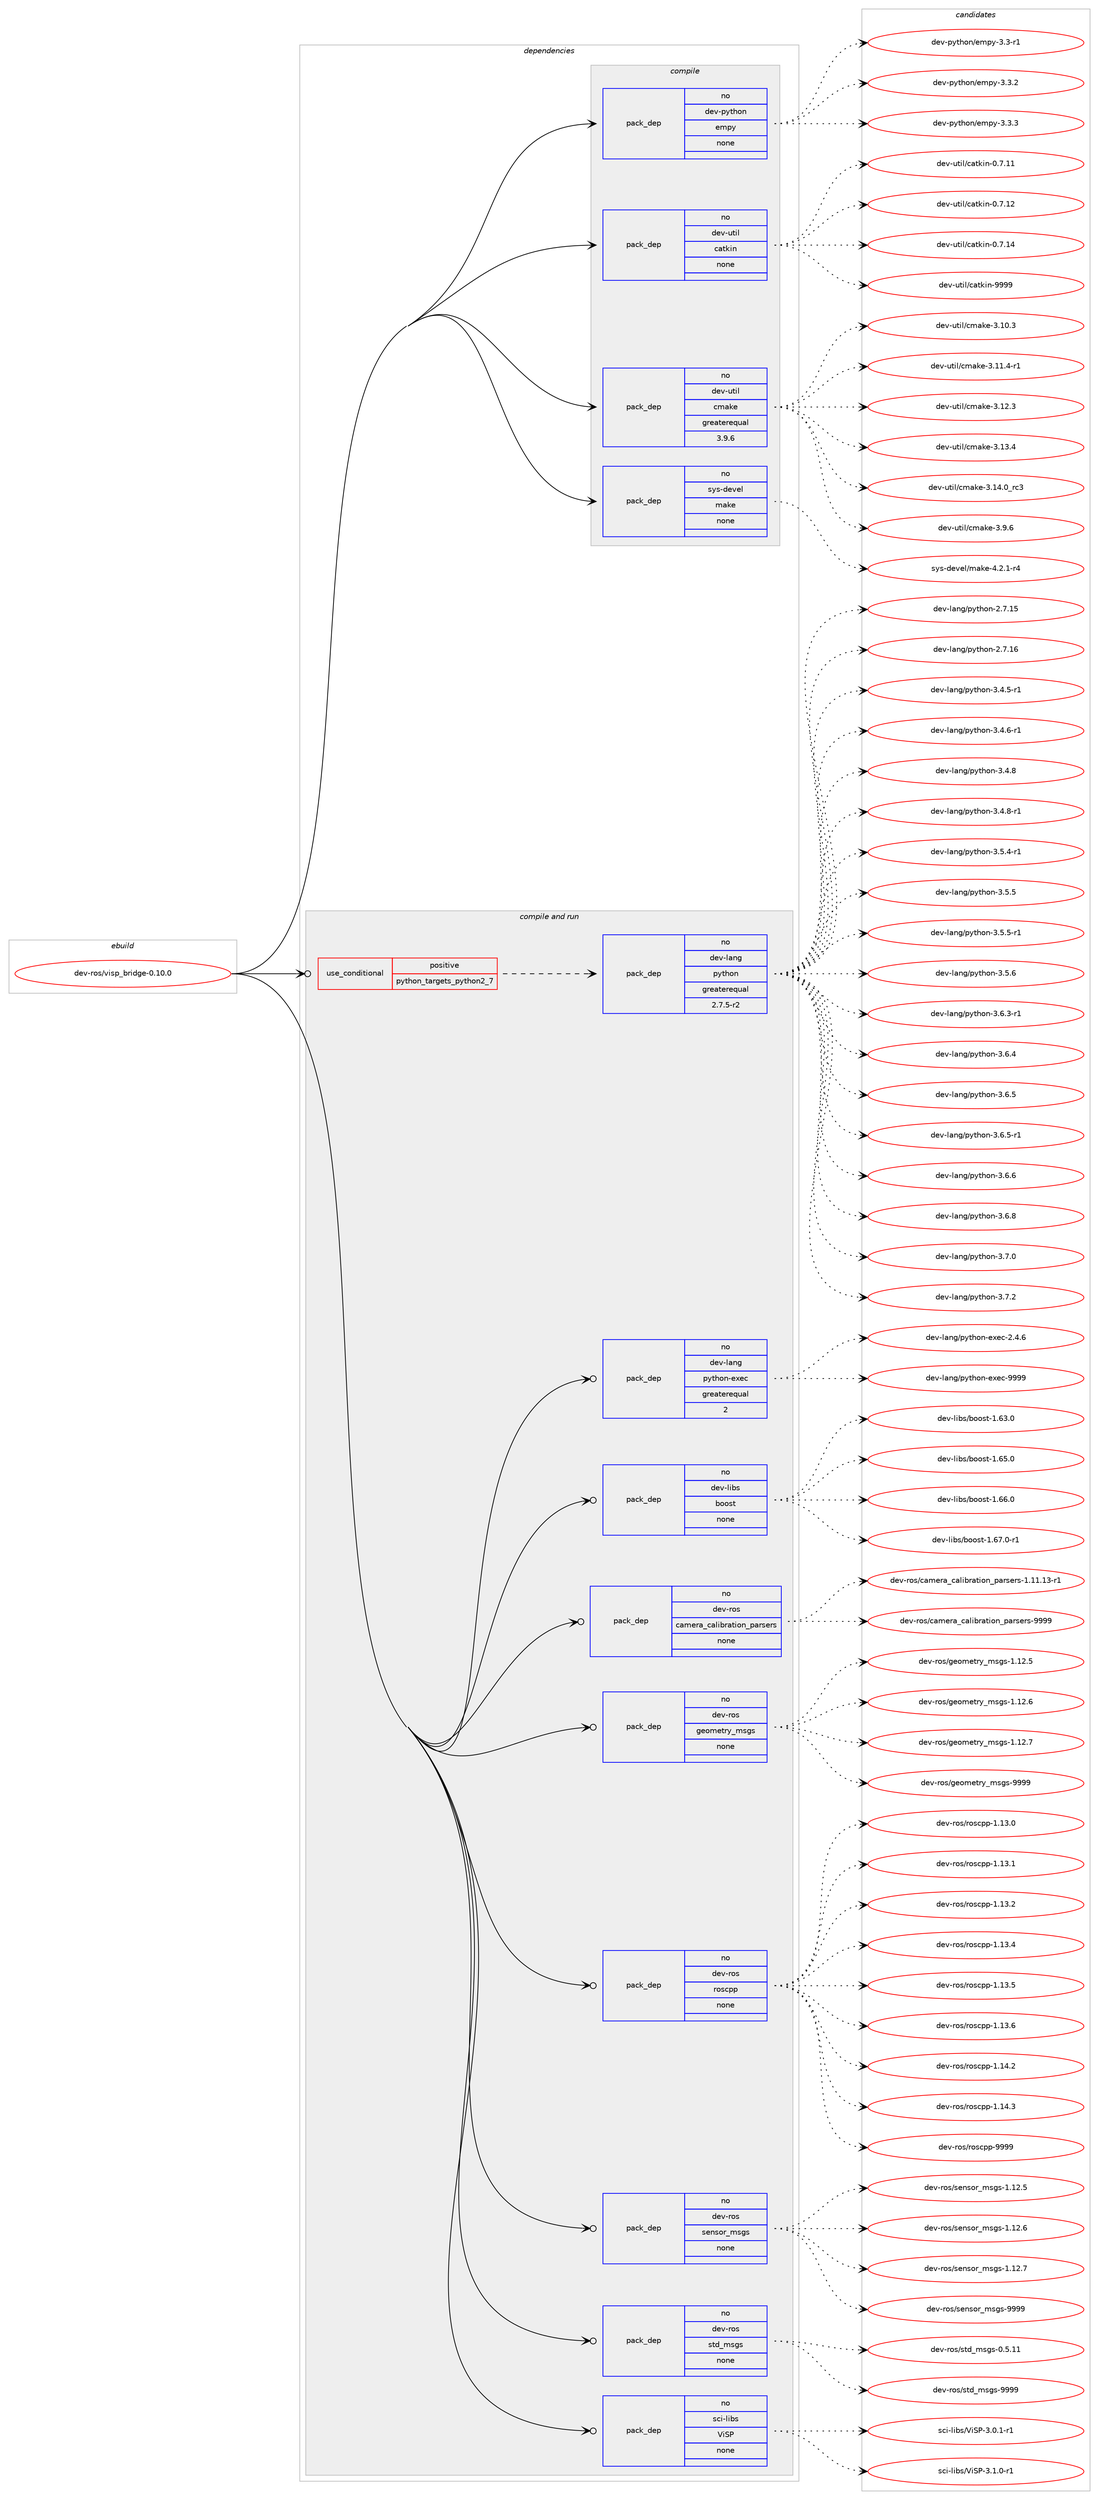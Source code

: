 digraph prolog {

# *************
# Graph options
# *************

newrank=true;
concentrate=true;
compound=true;
graph [rankdir=LR,fontname=Helvetica,fontsize=10,ranksep=1.5];#, ranksep=2.5, nodesep=0.2];
edge  [arrowhead=vee];
node  [fontname=Helvetica,fontsize=10];

# **********
# The ebuild
# **********

subgraph cluster_leftcol {
color=gray;
rank=same;
label=<<i>ebuild</i>>;
id [label="dev-ros/visp_bridge-0.10.0", color=red, width=4, href="../dev-ros/visp_bridge-0.10.0.svg"];
}

# ****************
# The dependencies
# ****************

subgraph cluster_midcol {
color=gray;
label=<<i>dependencies</i>>;
subgraph cluster_compile {
fillcolor="#eeeeee";
style=filled;
label=<<i>compile</i>>;
subgraph pack1061960 {
dependency1477220 [label=<<TABLE BORDER="0" CELLBORDER="1" CELLSPACING="0" CELLPADDING="4" WIDTH="220"><TR><TD ROWSPAN="6" CELLPADDING="30">pack_dep</TD></TR><TR><TD WIDTH="110">no</TD></TR><TR><TD>dev-python</TD></TR><TR><TD>empy</TD></TR><TR><TD>none</TD></TR><TR><TD></TD></TR></TABLE>>, shape=none, color=blue];
}
id:e -> dependency1477220:w [weight=20,style="solid",arrowhead="vee"];
subgraph pack1061961 {
dependency1477221 [label=<<TABLE BORDER="0" CELLBORDER="1" CELLSPACING="0" CELLPADDING="4" WIDTH="220"><TR><TD ROWSPAN="6" CELLPADDING="30">pack_dep</TD></TR><TR><TD WIDTH="110">no</TD></TR><TR><TD>dev-util</TD></TR><TR><TD>catkin</TD></TR><TR><TD>none</TD></TR><TR><TD></TD></TR></TABLE>>, shape=none, color=blue];
}
id:e -> dependency1477221:w [weight=20,style="solid",arrowhead="vee"];
subgraph pack1061962 {
dependency1477222 [label=<<TABLE BORDER="0" CELLBORDER="1" CELLSPACING="0" CELLPADDING="4" WIDTH="220"><TR><TD ROWSPAN="6" CELLPADDING="30">pack_dep</TD></TR><TR><TD WIDTH="110">no</TD></TR><TR><TD>dev-util</TD></TR><TR><TD>cmake</TD></TR><TR><TD>greaterequal</TD></TR><TR><TD>3.9.6</TD></TR></TABLE>>, shape=none, color=blue];
}
id:e -> dependency1477222:w [weight=20,style="solid",arrowhead="vee"];
subgraph pack1061963 {
dependency1477223 [label=<<TABLE BORDER="0" CELLBORDER="1" CELLSPACING="0" CELLPADDING="4" WIDTH="220"><TR><TD ROWSPAN="6" CELLPADDING="30">pack_dep</TD></TR><TR><TD WIDTH="110">no</TD></TR><TR><TD>sys-devel</TD></TR><TR><TD>make</TD></TR><TR><TD>none</TD></TR><TR><TD></TD></TR></TABLE>>, shape=none, color=blue];
}
id:e -> dependency1477223:w [weight=20,style="solid",arrowhead="vee"];
}
subgraph cluster_compileandrun {
fillcolor="#eeeeee";
style=filled;
label=<<i>compile and run</i>>;
subgraph cond391870 {
dependency1477224 [label=<<TABLE BORDER="0" CELLBORDER="1" CELLSPACING="0" CELLPADDING="4"><TR><TD ROWSPAN="3" CELLPADDING="10">use_conditional</TD></TR><TR><TD>positive</TD></TR><TR><TD>python_targets_python2_7</TD></TR></TABLE>>, shape=none, color=red];
subgraph pack1061964 {
dependency1477225 [label=<<TABLE BORDER="0" CELLBORDER="1" CELLSPACING="0" CELLPADDING="4" WIDTH="220"><TR><TD ROWSPAN="6" CELLPADDING="30">pack_dep</TD></TR><TR><TD WIDTH="110">no</TD></TR><TR><TD>dev-lang</TD></TR><TR><TD>python</TD></TR><TR><TD>greaterequal</TD></TR><TR><TD>2.7.5-r2</TD></TR></TABLE>>, shape=none, color=blue];
}
dependency1477224:e -> dependency1477225:w [weight=20,style="dashed",arrowhead="vee"];
}
id:e -> dependency1477224:w [weight=20,style="solid",arrowhead="odotvee"];
subgraph pack1061965 {
dependency1477226 [label=<<TABLE BORDER="0" CELLBORDER="1" CELLSPACING="0" CELLPADDING="4" WIDTH="220"><TR><TD ROWSPAN="6" CELLPADDING="30">pack_dep</TD></TR><TR><TD WIDTH="110">no</TD></TR><TR><TD>dev-lang</TD></TR><TR><TD>python-exec</TD></TR><TR><TD>greaterequal</TD></TR><TR><TD>2</TD></TR></TABLE>>, shape=none, color=blue];
}
id:e -> dependency1477226:w [weight=20,style="solid",arrowhead="odotvee"];
subgraph pack1061966 {
dependency1477227 [label=<<TABLE BORDER="0" CELLBORDER="1" CELLSPACING="0" CELLPADDING="4" WIDTH="220"><TR><TD ROWSPAN="6" CELLPADDING="30">pack_dep</TD></TR><TR><TD WIDTH="110">no</TD></TR><TR><TD>dev-libs</TD></TR><TR><TD>boost</TD></TR><TR><TD>none</TD></TR><TR><TD></TD></TR></TABLE>>, shape=none, color=blue];
}
id:e -> dependency1477227:w [weight=20,style="solid",arrowhead="odotvee"];
subgraph pack1061967 {
dependency1477228 [label=<<TABLE BORDER="0" CELLBORDER="1" CELLSPACING="0" CELLPADDING="4" WIDTH="220"><TR><TD ROWSPAN="6" CELLPADDING="30">pack_dep</TD></TR><TR><TD WIDTH="110">no</TD></TR><TR><TD>dev-ros</TD></TR><TR><TD>camera_calibration_parsers</TD></TR><TR><TD>none</TD></TR><TR><TD></TD></TR></TABLE>>, shape=none, color=blue];
}
id:e -> dependency1477228:w [weight=20,style="solid",arrowhead="odotvee"];
subgraph pack1061968 {
dependency1477229 [label=<<TABLE BORDER="0" CELLBORDER="1" CELLSPACING="0" CELLPADDING="4" WIDTH="220"><TR><TD ROWSPAN="6" CELLPADDING="30">pack_dep</TD></TR><TR><TD WIDTH="110">no</TD></TR><TR><TD>dev-ros</TD></TR><TR><TD>geometry_msgs</TD></TR><TR><TD>none</TD></TR><TR><TD></TD></TR></TABLE>>, shape=none, color=blue];
}
id:e -> dependency1477229:w [weight=20,style="solid",arrowhead="odotvee"];
subgraph pack1061969 {
dependency1477230 [label=<<TABLE BORDER="0" CELLBORDER="1" CELLSPACING="0" CELLPADDING="4" WIDTH="220"><TR><TD ROWSPAN="6" CELLPADDING="30">pack_dep</TD></TR><TR><TD WIDTH="110">no</TD></TR><TR><TD>dev-ros</TD></TR><TR><TD>roscpp</TD></TR><TR><TD>none</TD></TR><TR><TD></TD></TR></TABLE>>, shape=none, color=blue];
}
id:e -> dependency1477230:w [weight=20,style="solid",arrowhead="odotvee"];
subgraph pack1061970 {
dependency1477231 [label=<<TABLE BORDER="0" CELLBORDER="1" CELLSPACING="0" CELLPADDING="4" WIDTH="220"><TR><TD ROWSPAN="6" CELLPADDING="30">pack_dep</TD></TR><TR><TD WIDTH="110">no</TD></TR><TR><TD>dev-ros</TD></TR><TR><TD>sensor_msgs</TD></TR><TR><TD>none</TD></TR><TR><TD></TD></TR></TABLE>>, shape=none, color=blue];
}
id:e -> dependency1477231:w [weight=20,style="solid",arrowhead="odotvee"];
subgraph pack1061971 {
dependency1477232 [label=<<TABLE BORDER="0" CELLBORDER="1" CELLSPACING="0" CELLPADDING="4" WIDTH="220"><TR><TD ROWSPAN="6" CELLPADDING="30">pack_dep</TD></TR><TR><TD WIDTH="110">no</TD></TR><TR><TD>dev-ros</TD></TR><TR><TD>std_msgs</TD></TR><TR><TD>none</TD></TR><TR><TD></TD></TR></TABLE>>, shape=none, color=blue];
}
id:e -> dependency1477232:w [weight=20,style="solid",arrowhead="odotvee"];
subgraph pack1061972 {
dependency1477233 [label=<<TABLE BORDER="0" CELLBORDER="1" CELLSPACING="0" CELLPADDING="4" WIDTH="220"><TR><TD ROWSPAN="6" CELLPADDING="30">pack_dep</TD></TR><TR><TD WIDTH="110">no</TD></TR><TR><TD>sci-libs</TD></TR><TR><TD>ViSP</TD></TR><TR><TD>none</TD></TR><TR><TD></TD></TR></TABLE>>, shape=none, color=blue];
}
id:e -> dependency1477233:w [weight=20,style="solid",arrowhead="odotvee"];
}
subgraph cluster_run {
fillcolor="#eeeeee";
style=filled;
label=<<i>run</i>>;
}
}

# **************
# The candidates
# **************

subgraph cluster_choices {
rank=same;
color=gray;
label=<<i>candidates</i>>;

subgraph choice1061960 {
color=black;
nodesep=1;
choice1001011184511212111610411111047101109112121455146514511449 [label="dev-python/empy-3.3-r1", color=red, width=4,href="../dev-python/empy-3.3-r1.svg"];
choice1001011184511212111610411111047101109112121455146514650 [label="dev-python/empy-3.3.2", color=red, width=4,href="../dev-python/empy-3.3.2.svg"];
choice1001011184511212111610411111047101109112121455146514651 [label="dev-python/empy-3.3.3", color=red, width=4,href="../dev-python/empy-3.3.3.svg"];
dependency1477220:e -> choice1001011184511212111610411111047101109112121455146514511449:w [style=dotted,weight="100"];
dependency1477220:e -> choice1001011184511212111610411111047101109112121455146514650:w [style=dotted,weight="100"];
dependency1477220:e -> choice1001011184511212111610411111047101109112121455146514651:w [style=dotted,weight="100"];
}
subgraph choice1061961 {
color=black;
nodesep=1;
choice1001011184511711610510847999711610710511045484655464949 [label="dev-util/catkin-0.7.11", color=red, width=4,href="../dev-util/catkin-0.7.11.svg"];
choice1001011184511711610510847999711610710511045484655464950 [label="dev-util/catkin-0.7.12", color=red, width=4,href="../dev-util/catkin-0.7.12.svg"];
choice1001011184511711610510847999711610710511045484655464952 [label="dev-util/catkin-0.7.14", color=red, width=4,href="../dev-util/catkin-0.7.14.svg"];
choice100101118451171161051084799971161071051104557575757 [label="dev-util/catkin-9999", color=red, width=4,href="../dev-util/catkin-9999.svg"];
dependency1477221:e -> choice1001011184511711610510847999711610710511045484655464949:w [style=dotted,weight="100"];
dependency1477221:e -> choice1001011184511711610510847999711610710511045484655464950:w [style=dotted,weight="100"];
dependency1477221:e -> choice1001011184511711610510847999711610710511045484655464952:w [style=dotted,weight="100"];
dependency1477221:e -> choice100101118451171161051084799971161071051104557575757:w [style=dotted,weight="100"];
}
subgraph choice1061962 {
color=black;
nodesep=1;
choice1001011184511711610510847991099710710145514649484651 [label="dev-util/cmake-3.10.3", color=red, width=4,href="../dev-util/cmake-3.10.3.svg"];
choice10010111845117116105108479910997107101455146494946524511449 [label="dev-util/cmake-3.11.4-r1", color=red, width=4,href="../dev-util/cmake-3.11.4-r1.svg"];
choice1001011184511711610510847991099710710145514649504651 [label="dev-util/cmake-3.12.3", color=red, width=4,href="../dev-util/cmake-3.12.3.svg"];
choice1001011184511711610510847991099710710145514649514652 [label="dev-util/cmake-3.13.4", color=red, width=4,href="../dev-util/cmake-3.13.4.svg"];
choice1001011184511711610510847991099710710145514649524648951149951 [label="dev-util/cmake-3.14.0_rc3", color=red, width=4,href="../dev-util/cmake-3.14.0_rc3.svg"];
choice10010111845117116105108479910997107101455146574654 [label="dev-util/cmake-3.9.6", color=red, width=4,href="../dev-util/cmake-3.9.6.svg"];
dependency1477222:e -> choice1001011184511711610510847991099710710145514649484651:w [style=dotted,weight="100"];
dependency1477222:e -> choice10010111845117116105108479910997107101455146494946524511449:w [style=dotted,weight="100"];
dependency1477222:e -> choice1001011184511711610510847991099710710145514649504651:w [style=dotted,weight="100"];
dependency1477222:e -> choice1001011184511711610510847991099710710145514649514652:w [style=dotted,weight="100"];
dependency1477222:e -> choice1001011184511711610510847991099710710145514649524648951149951:w [style=dotted,weight="100"];
dependency1477222:e -> choice10010111845117116105108479910997107101455146574654:w [style=dotted,weight="100"];
}
subgraph choice1061963 {
color=black;
nodesep=1;
choice1151211154510010111810110847109971071014552465046494511452 [label="sys-devel/make-4.2.1-r4", color=red, width=4,href="../sys-devel/make-4.2.1-r4.svg"];
dependency1477223:e -> choice1151211154510010111810110847109971071014552465046494511452:w [style=dotted,weight="100"];
}
subgraph choice1061964 {
color=black;
nodesep=1;
choice10010111845108971101034711212111610411111045504655464953 [label="dev-lang/python-2.7.15", color=red, width=4,href="../dev-lang/python-2.7.15.svg"];
choice10010111845108971101034711212111610411111045504655464954 [label="dev-lang/python-2.7.16", color=red, width=4,href="../dev-lang/python-2.7.16.svg"];
choice1001011184510897110103471121211161041111104551465246534511449 [label="dev-lang/python-3.4.5-r1", color=red, width=4,href="../dev-lang/python-3.4.5-r1.svg"];
choice1001011184510897110103471121211161041111104551465246544511449 [label="dev-lang/python-3.4.6-r1", color=red, width=4,href="../dev-lang/python-3.4.6-r1.svg"];
choice100101118451089711010347112121116104111110455146524656 [label="dev-lang/python-3.4.8", color=red, width=4,href="../dev-lang/python-3.4.8.svg"];
choice1001011184510897110103471121211161041111104551465246564511449 [label="dev-lang/python-3.4.8-r1", color=red, width=4,href="../dev-lang/python-3.4.8-r1.svg"];
choice1001011184510897110103471121211161041111104551465346524511449 [label="dev-lang/python-3.5.4-r1", color=red, width=4,href="../dev-lang/python-3.5.4-r1.svg"];
choice100101118451089711010347112121116104111110455146534653 [label="dev-lang/python-3.5.5", color=red, width=4,href="../dev-lang/python-3.5.5.svg"];
choice1001011184510897110103471121211161041111104551465346534511449 [label="dev-lang/python-3.5.5-r1", color=red, width=4,href="../dev-lang/python-3.5.5-r1.svg"];
choice100101118451089711010347112121116104111110455146534654 [label="dev-lang/python-3.5.6", color=red, width=4,href="../dev-lang/python-3.5.6.svg"];
choice1001011184510897110103471121211161041111104551465446514511449 [label="dev-lang/python-3.6.3-r1", color=red, width=4,href="../dev-lang/python-3.6.3-r1.svg"];
choice100101118451089711010347112121116104111110455146544652 [label="dev-lang/python-3.6.4", color=red, width=4,href="../dev-lang/python-3.6.4.svg"];
choice100101118451089711010347112121116104111110455146544653 [label="dev-lang/python-3.6.5", color=red, width=4,href="../dev-lang/python-3.6.5.svg"];
choice1001011184510897110103471121211161041111104551465446534511449 [label="dev-lang/python-3.6.5-r1", color=red, width=4,href="../dev-lang/python-3.6.5-r1.svg"];
choice100101118451089711010347112121116104111110455146544654 [label="dev-lang/python-3.6.6", color=red, width=4,href="../dev-lang/python-3.6.6.svg"];
choice100101118451089711010347112121116104111110455146544656 [label="dev-lang/python-3.6.8", color=red, width=4,href="../dev-lang/python-3.6.8.svg"];
choice100101118451089711010347112121116104111110455146554648 [label="dev-lang/python-3.7.0", color=red, width=4,href="../dev-lang/python-3.7.0.svg"];
choice100101118451089711010347112121116104111110455146554650 [label="dev-lang/python-3.7.2", color=red, width=4,href="../dev-lang/python-3.7.2.svg"];
dependency1477225:e -> choice10010111845108971101034711212111610411111045504655464953:w [style=dotted,weight="100"];
dependency1477225:e -> choice10010111845108971101034711212111610411111045504655464954:w [style=dotted,weight="100"];
dependency1477225:e -> choice1001011184510897110103471121211161041111104551465246534511449:w [style=dotted,weight="100"];
dependency1477225:e -> choice1001011184510897110103471121211161041111104551465246544511449:w [style=dotted,weight="100"];
dependency1477225:e -> choice100101118451089711010347112121116104111110455146524656:w [style=dotted,weight="100"];
dependency1477225:e -> choice1001011184510897110103471121211161041111104551465246564511449:w [style=dotted,weight="100"];
dependency1477225:e -> choice1001011184510897110103471121211161041111104551465346524511449:w [style=dotted,weight="100"];
dependency1477225:e -> choice100101118451089711010347112121116104111110455146534653:w [style=dotted,weight="100"];
dependency1477225:e -> choice1001011184510897110103471121211161041111104551465346534511449:w [style=dotted,weight="100"];
dependency1477225:e -> choice100101118451089711010347112121116104111110455146534654:w [style=dotted,weight="100"];
dependency1477225:e -> choice1001011184510897110103471121211161041111104551465446514511449:w [style=dotted,weight="100"];
dependency1477225:e -> choice100101118451089711010347112121116104111110455146544652:w [style=dotted,weight="100"];
dependency1477225:e -> choice100101118451089711010347112121116104111110455146544653:w [style=dotted,weight="100"];
dependency1477225:e -> choice1001011184510897110103471121211161041111104551465446534511449:w [style=dotted,weight="100"];
dependency1477225:e -> choice100101118451089711010347112121116104111110455146544654:w [style=dotted,weight="100"];
dependency1477225:e -> choice100101118451089711010347112121116104111110455146544656:w [style=dotted,weight="100"];
dependency1477225:e -> choice100101118451089711010347112121116104111110455146554648:w [style=dotted,weight="100"];
dependency1477225:e -> choice100101118451089711010347112121116104111110455146554650:w [style=dotted,weight="100"];
}
subgraph choice1061965 {
color=black;
nodesep=1;
choice1001011184510897110103471121211161041111104510112010199455046524654 [label="dev-lang/python-exec-2.4.6", color=red, width=4,href="../dev-lang/python-exec-2.4.6.svg"];
choice10010111845108971101034711212111610411111045101120101994557575757 [label="dev-lang/python-exec-9999", color=red, width=4,href="../dev-lang/python-exec-9999.svg"];
dependency1477226:e -> choice1001011184510897110103471121211161041111104510112010199455046524654:w [style=dotted,weight="100"];
dependency1477226:e -> choice10010111845108971101034711212111610411111045101120101994557575757:w [style=dotted,weight="100"];
}
subgraph choice1061966 {
color=black;
nodesep=1;
choice1001011184510810598115479811111111511645494654514648 [label="dev-libs/boost-1.63.0", color=red, width=4,href="../dev-libs/boost-1.63.0.svg"];
choice1001011184510810598115479811111111511645494654534648 [label="dev-libs/boost-1.65.0", color=red, width=4,href="../dev-libs/boost-1.65.0.svg"];
choice1001011184510810598115479811111111511645494654544648 [label="dev-libs/boost-1.66.0", color=red, width=4,href="../dev-libs/boost-1.66.0.svg"];
choice10010111845108105981154798111111115116454946545546484511449 [label="dev-libs/boost-1.67.0-r1", color=red, width=4,href="../dev-libs/boost-1.67.0-r1.svg"];
dependency1477227:e -> choice1001011184510810598115479811111111511645494654514648:w [style=dotted,weight="100"];
dependency1477227:e -> choice1001011184510810598115479811111111511645494654534648:w [style=dotted,weight="100"];
dependency1477227:e -> choice1001011184510810598115479811111111511645494654544648:w [style=dotted,weight="100"];
dependency1477227:e -> choice10010111845108105981154798111111115116454946545546484511449:w [style=dotted,weight="100"];
}
subgraph choice1061967 {
color=black;
nodesep=1;
choice10010111845114111115479997109101114979599971081059811497116105111110951129711411510111411545494649494649514511449 [label="dev-ros/camera_calibration_parsers-1.11.13-r1", color=red, width=4,href="../dev-ros/camera_calibration_parsers-1.11.13-r1.svg"];
choice1001011184511411111547999710910111497959997108105981149711610511111095112971141151011141154557575757 [label="dev-ros/camera_calibration_parsers-9999", color=red, width=4,href="../dev-ros/camera_calibration_parsers-9999.svg"];
dependency1477228:e -> choice10010111845114111115479997109101114979599971081059811497116105111110951129711411510111411545494649494649514511449:w [style=dotted,weight="100"];
dependency1477228:e -> choice1001011184511411111547999710910111497959997108105981149711610511111095112971141151011141154557575757:w [style=dotted,weight="100"];
}
subgraph choice1061968 {
color=black;
nodesep=1;
choice10010111845114111115471031011111091011161141219510911510311545494649504653 [label="dev-ros/geometry_msgs-1.12.5", color=red, width=4,href="../dev-ros/geometry_msgs-1.12.5.svg"];
choice10010111845114111115471031011111091011161141219510911510311545494649504654 [label="dev-ros/geometry_msgs-1.12.6", color=red, width=4,href="../dev-ros/geometry_msgs-1.12.6.svg"];
choice10010111845114111115471031011111091011161141219510911510311545494649504655 [label="dev-ros/geometry_msgs-1.12.7", color=red, width=4,href="../dev-ros/geometry_msgs-1.12.7.svg"];
choice1001011184511411111547103101111109101116114121951091151031154557575757 [label="dev-ros/geometry_msgs-9999", color=red, width=4,href="../dev-ros/geometry_msgs-9999.svg"];
dependency1477229:e -> choice10010111845114111115471031011111091011161141219510911510311545494649504653:w [style=dotted,weight="100"];
dependency1477229:e -> choice10010111845114111115471031011111091011161141219510911510311545494649504654:w [style=dotted,weight="100"];
dependency1477229:e -> choice10010111845114111115471031011111091011161141219510911510311545494649504655:w [style=dotted,weight="100"];
dependency1477229:e -> choice1001011184511411111547103101111109101116114121951091151031154557575757:w [style=dotted,weight="100"];
}
subgraph choice1061969 {
color=black;
nodesep=1;
choice10010111845114111115471141111159911211245494649514648 [label="dev-ros/roscpp-1.13.0", color=red, width=4,href="../dev-ros/roscpp-1.13.0.svg"];
choice10010111845114111115471141111159911211245494649514649 [label="dev-ros/roscpp-1.13.1", color=red, width=4,href="../dev-ros/roscpp-1.13.1.svg"];
choice10010111845114111115471141111159911211245494649514650 [label="dev-ros/roscpp-1.13.2", color=red, width=4,href="../dev-ros/roscpp-1.13.2.svg"];
choice10010111845114111115471141111159911211245494649514652 [label="dev-ros/roscpp-1.13.4", color=red, width=4,href="../dev-ros/roscpp-1.13.4.svg"];
choice10010111845114111115471141111159911211245494649514653 [label="dev-ros/roscpp-1.13.5", color=red, width=4,href="../dev-ros/roscpp-1.13.5.svg"];
choice10010111845114111115471141111159911211245494649514654 [label="dev-ros/roscpp-1.13.6", color=red, width=4,href="../dev-ros/roscpp-1.13.6.svg"];
choice10010111845114111115471141111159911211245494649524650 [label="dev-ros/roscpp-1.14.2", color=red, width=4,href="../dev-ros/roscpp-1.14.2.svg"];
choice10010111845114111115471141111159911211245494649524651 [label="dev-ros/roscpp-1.14.3", color=red, width=4,href="../dev-ros/roscpp-1.14.3.svg"];
choice1001011184511411111547114111115991121124557575757 [label="dev-ros/roscpp-9999", color=red, width=4,href="../dev-ros/roscpp-9999.svg"];
dependency1477230:e -> choice10010111845114111115471141111159911211245494649514648:w [style=dotted,weight="100"];
dependency1477230:e -> choice10010111845114111115471141111159911211245494649514649:w [style=dotted,weight="100"];
dependency1477230:e -> choice10010111845114111115471141111159911211245494649514650:w [style=dotted,weight="100"];
dependency1477230:e -> choice10010111845114111115471141111159911211245494649514652:w [style=dotted,weight="100"];
dependency1477230:e -> choice10010111845114111115471141111159911211245494649514653:w [style=dotted,weight="100"];
dependency1477230:e -> choice10010111845114111115471141111159911211245494649514654:w [style=dotted,weight="100"];
dependency1477230:e -> choice10010111845114111115471141111159911211245494649524650:w [style=dotted,weight="100"];
dependency1477230:e -> choice10010111845114111115471141111159911211245494649524651:w [style=dotted,weight="100"];
dependency1477230:e -> choice1001011184511411111547114111115991121124557575757:w [style=dotted,weight="100"];
}
subgraph choice1061970 {
color=black;
nodesep=1;
choice10010111845114111115471151011101151111149510911510311545494649504653 [label="dev-ros/sensor_msgs-1.12.5", color=red, width=4,href="../dev-ros/sensor_msgs-1.12.5.svg"];
choice10010111845114111115471151011101151111149510911510311545494649504654 [label="dev-ros/sensor_msgs-1.12.6", color=red, width=4,href="../dev-ros/sensor_msgs-1.12.6.svg"];
choice10010111845114111115471151011101151111149510911510311545494649504655 [label="dev-ros/sensor_msgs-1.12.7", color=red, width=4,href="../dev-ros/sensor_msgs-1.12.7.svg"];
choice1001011184511411111547115101110115111114951091151031154557575757 [label="dev-ros/sensor_msgs-9999", color=red, width=4,href="../dev-ros/sensor_msgs-9999.svg"];
dependency1477231:e -> choice10010111845114111115471151011101151111149510911510311545494649504653:w [style=dotted,weight="100"];
dependency1477231:e -> choice10010111845114111115471151011101151111149510911510311545494649504654:w [style=dotted,weight="100"];
dependency1477231:e -> choice10010111845114111115471151011101151111149510911510311545494649504655:w [style=dotted,weight="100"];
dependency1477231:e -> choice1001011184511411111547115101110115111114951091151031154557575757:w [style=dotted,weight="100"];
}
subgraph choice1061971 {
color=black;
nodesep=1;
choice10010111845114111115471151161009510911510311545484653464949 [label="dev-ros/std_msgs-0.5.11", color=red, width=4,href="../dev-ros/std_msgs-0.5.11.svg"];
choice1001011184511411111547115116100951091151031154557575757 [label="dev-ros/std_msgs-9999", color=red, width=4,href="../dev-ros/std_msgs-9999.svg"];
dependency1477232:e -> choice10010111845114111115471151161009510911510311545484653464949:w [style=dotted,weight="100"];
dependency1477232:e -> choice1001011184511411111547115116100951091151031154557575757:w [style=dotted,weight="100"];
}
subgraph choice1061972 {
color=black;
nodesep=1;
choice115991054510810598115478610583804551464846494511449 [label="sci-libs/ViSP-3.0.1-r1", color=red, width=4,href="../sci-libs/ViSP-3.0.1-r1.svg"];
choice115991054510810598115478610583804551464946484511449 [label="sci-libs/ViSP-3.1.0-r1", color=red, width=4,href="../sci-libs/ViSP-3.1.0-r1.svg"];
dependency1477233:e -> choice115991054510810598115478610583804551464846494511449:w [style=dotted,weight="100"];
dependency1477233:e -> choice115991054510810598115478610583804551464946484511449:w [style=dotted,weight="100"];
}
}

}
